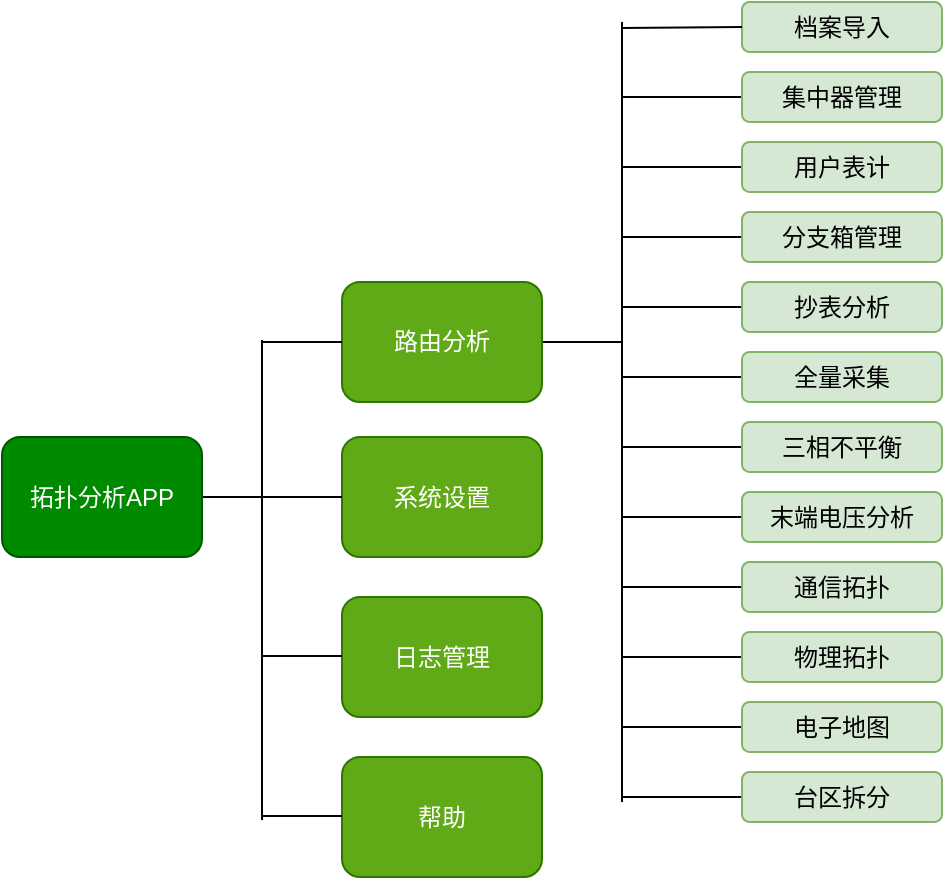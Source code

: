 <mxfile version="10.6.0" type="github"><diagram id="45Cituhtldm3CaOI-z2x" name="ttra功能结构图"><mxGraphModel dx="1010" dy="510" grid="1" gridSize="10" guides="1" tooltips="1" connect="1" arrows="1" fold="1" page="1" pageScale="1" pageWidth="827" pageHeight="1169" math="0" shadow="0"><root><mxCell id="0"/><mxCell id="1" parent="0"/><mxCell id="T8mVvErXocQnzBwmfVrc-8" style="edgeStyle=orthogonalEdgeStyle;rounded=0;orthogonalLoop=1;jettySize=auto;html=1;strokeColor=#000000;endArrow=none;endFill=0;" parent="1" source="T8mVvErXocQnzBwmfVrc-1" edge="1"><mxGeometry relative="1" as="geometry"><mxPoint x="300" y="327.5" as="targetPoint"/></mxGeometry></mxCell><mxCell id="T8mVvErXocQnzBwmfVrc-1" value="拓扑分析APP" style="rounded=1;whiteSpace=wrap;html=1;fillColor=#008a00;strokeColor=#005700;fontColor=#ffffff;" parent="1" vertex="1"><mxGeometry x="140" y="297.5" width="100" height="60" as="geometry"/></mxCell><mxCell id="T8mVvErXocQnzBwmfVrc-43" style="edgeStyle=orthogonalEdgeStyle;rounded=0;orthogonalLoop=1;jettySize=auto;html=1;endArrow=none;endFill=0;strokeColor=#000000;" parent="1" source="T8mVvErXocQnzBwmfVrc-2" edge="1"><mxGeometry relative="1" as="geometry"><mxPoint x="450" y="250" as="targetPoint"/></mxGeometry></mxCell><mxCell id="T8mVvErXocQnzBwmfVrc-2" value="路由分析" style="rounded=1;whiteSpace=wrap;html=1;fillColor=#60a917;strokeColor=#2D7600;fontColor=#ffffff;" parent="1" vertex="1"><mxGeometry x="310" y="220" width="100" height="60" as="geometry"/></mxCell><mxCell id="T8mVvErXocQnzBwmfVrc-3" value="日志管理" style="rounded=1;whiteSpace=wrap;html=1;fillColor=#60a917;strokeColor=#2D7600;fontColor=#ffffff;" parent="1" vertex="1"><mxGeometry x="310" y="377.5" width="100" height="60" as="geometry"/></mxCell><mxCell id="T8mVvErXocQnzBwmfVrc-4" value="系统设置" style="rounded=1;whiteSpace=wrap;html=1;fillColor=#60a917;strokeColor=#2D7600;fontColor=#ffffff;" parent="1" vertex="1"><mxGeometry x="310" y="297.5" width="100" height="60" as="geometry"/></mxCell><mxCell id="T8mVvErXocQnzBwmfVrc-5" value="帮助" style="rounded=1;whiteSpace=wrap;html=1;fillColor=#60a917;strokeColor=#2D7600;fontColor=#ffffff;" parent="1" vertex="1"><mxGeometry x="310" y="457.5" width="100" height="60" as="geometry"/></mxCell><mxCell id="T8mVvErXocQnzBwmfVrc-9" value="" style="endArrow=none;html=1;strokeColor=#000000;" parent="1" edge="1"><mxGeometry width="50" height="50" relative="1" as="geometry"><mxPoint x="270" y="489" as="sourcePoint"/><mxPoint x="270" y="249" as="targetPoint"/></mxGeometry></mxCell><mxCell id="T8mVvErXocQnzBwmfVrc-10" value="" style="endArrow=none;html=1;strokeColor=#000000;entryX=0;entryY=0.5;entryDx=0;entryDy=0;" parent="1" target="T8mVvErXocQnzBwmfVrc-2" edge="1"><mxGeometry width="50" height="50" relative="1" as="geometry"><mxPoint x="270" y="250" as="sourcePoint"/><mxPoint x="330" y="180" as="targetPoint"/><Array as="points"><mxPoint x="290" y="250"/></Array></mxGeometry></mxCell><mxCell id="T8mVvErXocQnzBwmfVrc-12" value="" style="endArrow=none;html=1;strokeColor=#000000;entryX=0;entryY=0.5;entryDx=0;entryDy=0;" parent="1" target="T8mVvErXocQnzBwmfVrc-4" edge="1"><mxGeometry width="50" height="50" relative="1" as="geometry"><mxPoint x="270" y="327.5" as="sourcePoint"/><mxPoint x="320" y="247.5" as="targetPoint"/><Array as="points"><mxPoint x="290" y="327.5"/></Array></mxGeometry></mxCell><mxCell id="T8mVvErXocQnzBwmfVrc-13" value="" style="endArrow=none;html=1;strokeColor=#000000;entryX=0;entryY=0.5;entryDx=0;entryDy=0;" parent="1" edge="1"><mxGeometry width="50" height="50" relative="1" as="geometry"><mxPoint x="270" y="407" as="sourcePoint"/><mxPoint x="310" y="407" as="targetPoint"/><Array as="points"><mxPoint x="290" y="407"/></Array></mxGeometry></mxCell><mxCell id="T8mVvErXocQnzBwmfVrc-15" value="" style="endArrow=none;html=1;strokeColor=#000000;entryX=0;entryY=0.5;entryDx=0;entryDy=0;" parent="1" edge="1"><mxGeometry width="50" height="50" relative="1" as="geometry"><mxPoint x="270" y="487" as="sourcePoint"/><mxPoint x="310" y="487" as="targetPoint"/><Array as="points"><mxPoint x="290" y="487"/></Array></mxGeometry></mxCell><mxCell id="T8mVvErXocQnzBwmfVrc-16" value="档案导入" style="rounded=1;whiteSpace=wrap;html=1;fillColor=#d5e8d4;strokeColor=#82b366;" parent="1" vertex="1"><mxGeometry x="510" y="80" width="100" height="25" as="geometry"/></mxCell><mxCell id="T8mVvErXocQnzBwmfVrc-44" style="edgeStyle=orthogonalEdgeStyle;rounded=0;orthogonalLoop=1;jettySize=auto;html=1;endArrow=none;endFill=0;strokeColor=#000000;" parent="1" source="T8mVvErXocQnzBwmfVrc-18" edge="1"><mxGeometry relative="1" as="geometry"><mxPoint x="450" y="127.5" as="targetPoint"/></mxGeometry></mxCell><mxCell id="T8mVvErXocQnzBwmfVrc-18" value="集中器管理" style="rounded=1;whiteSpace=wrap;html=1;fillColor=#d5e8d4;strokeColor=#82b366;" parent="1" vertex="1"><mxGeometry x="510" y="115" width="100" height="25" as="geometry"/></mxCell><mxCell id="T8mVvErXocQnzBwmfVrc-20" value="" style="endArrow=none;html=1;strokeColor=#000000;" parent="1" edge="1"><mxGeometry width="50" height="50" relative="1" as="geometry"><mxPoint x="450" y="480" as="sourcePoint"/><mxPoint x="450" y="90" as="targetPoint"/></mxGeometry></mxCell><mxCell id="T8mVvErXocQnzBwmfVrc-45" style="edgeStyle=orthogonalEdgeStyle;rounded=0;orthogonalLoop=1;jettySize=auto;html=1;endArrow=none;endFill=0;strokeColor=#000000;" parent="1" source="T8mVvErXocQnzBwmfVrc-25" edge="1"><mxGeometry relative="1" as="geometry"><mxPoint x="450" y="162.5" as="targetPoint"/></mxGeometry></mxCell><mxCell id="T8mVvErXocQnzBwmfVrc-25" value="用户表计" style="rounded=1;whiteSpace=wrap;html=1;fillColor=#d5e8d4;strokeColor=#82b366;" parent="1" vertex="1"><mxGeometry x="510" y="150" width="100" height="25" as="geometry"/></mxCell><mxCell id="T8mVvErXocQnzBwmfVrc-46" style="edgeStyle=orthogonalEdgeStyle;rounded=0;orthogonalLoop=1;jettySize=auto;html=1;endArrow=none;endFill=0;strokeColor=#000000;" parent="1" source="T8mVvErXocQnzBwmfVrc-26" edge="1"><mxGeometry relative="1" as="geometry"><mxPoint x="450" y="197.5" as="targetPoint"/></mxGeometry></mxCell><mxCell id="T8mVvErXocQnzBwmfVrc-26" value="分支箱管理" style="rounded=1;whiteSpace=wrap;html=1;fillColor=#d5e8d4;strokeColor=#82b366;" parent="1" vertex="1"><mxGeometry x="510" y="185" width="100" height="25" as="geometry"/></mxCell><mxCell id="T8mVvErXocQnzBwmfVrc-49" style="edgeStyle=orthogonalEdgeStyle;rounded=0;orthogonalLoop=1;jettySize=auto;html=1;endArrow=none;endFill=0;strokeColor=#000000;" parent="1" source="T8mVvErXocQnzBwmfVrc-27" edge="1"><mxGeometry relative="1" as="geometry"><mxPoint x="450" y="232.5" as="targetPoint"/></mxGeometry></mxCell><mxCell id="T8mVvErXocQnzBwmfVrc-27" value="抄表分析" style="rounded=1;whiteSpace=wrap;html=1;fillColor=#d5e8d4;strokeColor=#82b366;" parent="1" vertex="1"><mxGeometry x="510" y="220" width="100" height="25" as="geometry"/></mxCell><mxCell id="T8mVvErXocQnzBwmfVrc-50" style="edgeStyle=orthogonalEdgeStyle;rounded=0;orthogonalLoop=1;jettySize=auto;html=1;endArrow=none;endFill=0;strokeColor=#000000;" parent="1" source="T8mVvErXocQnzBwmfVrc-28" edge="1"><mxGeometry relative="1" as="geometry"><mxPoint x="450" y="267.5" as="targetPoint"/></mxGeometry></mxCell><mxCell id="T8mVvErXocQnzBwmfVrc-28" value="全量采集" style="rounded=1;whiteSpace=wrap;html=1;fillColor=#d5e8d4;strokeColor=#82b366;" parent="1" vertex="1"><mxGeometry x="510" y="255" width="100" height="25" as="geometry"/></mxCell><mxCell id="T8mVvErXocQnzBwmfVrc-51" style="edgeStyle=orthogonalEdgeStyle;rounded=0;orthogonalLoop=1;jettySize=auto;html=1;endArrow=none;endFill=0;strokeColor=#000000;" parent="1" source="T8mVvErXocQnzBwmfVrc-29" edge="1"><mxGeometry relative="1" as="geometry"><mxPoint x="450" y="302.5" as="targetPoint"/></mxGeometry></mxCell><mxCell id="T8mVvErXocQnzBwmfVrc-29" value="三相不平衡" style="rounded=1;whiteSpace=wrap;html=1;fillColor=#d5e8d4;strokeColor=#82b366;" parent="1" vertex="1"><mxGeometry x="510" y="290" width="100" height="25" as="geometry"/></mxCell><mxCell id="T8mVvErXocQnzBwmfVrc-52" style="edgeStyle=orthogonalEdgeStyle;rounded=0;orthogonalLoop=1;jettySize=auto;html=1;endArrow=none;endFill=0;strokeColor=#000000;" parent="1" source="T8mVvErXocQnzBwmfVrc-30" edge="1"><mxGeometry relative="1" as="geometry"><mxPoint x="450" y="337.5" as="targetPoint"/></mxGeometry></mxCell><mxCell id="T8mVvErXocQnzBwmfVrc-30" value="末端电压分析" style="rounded=1;whiteSpace=wrap;html=1;fillColor=#d5e8d4;strokeColor=#82b366;" parent="1" vertex="1"><mxGeometry x="510" y="325" width="100" height="25" as="geometry"/></mxCell><mxCell id="T8mVvErXocQnzBwmfVrc-53" style="edgeStyle=orthogonalEdgeStyle;rounded=0;orthogonalLoop=1;jettySize=auto;html=1;endArrow=none;endFill=0;strokeColor=#000000;" parent="1" source="T8mVvErXocQnzBwmfVrc-31" edge="1"><mxGeometry relative="1" as="geometry"><mxPoint x="450" y="372.5" as="targetPoint"/></mxGeometry></mxCell><mxCell id="T8mVvErXocQnzBwmfVrc-31" value="通信拓扑" style="rounded=1;whiteSpace=wrap;html=1;fillColor=#d5e8d4;strokeColor=#82b366;" parent="1" vertex="1"><mxGeometry x="510" y="360" width="100" height="25" as="geometry"/></mxCell><mxCell id="T8mVvErXocQnzBwmfVrc-54" style="edgeStyle=orthogonalEdgeStyle;rounded=0;orthogonalLoop=1;jettySize=auto;html=1;endArrow=none;endFill=0;strokeColor=#000000;" parent="1" source="T8mVvErXocQnzBwmfVrc-32" edge="1"><mxGeometry relative="1" as="geometry"><mxPoint x="450" y="407.5" as="targetPoint"/></mxGeometry></mxCell><mxCell id="T8mVvErXocQnzBwmfVrc-32" value="物理拓扑" style="rounded=1;whiteSpace=wrap;html=1;fillColor=#d5e8d4;strokeColor=#82b366;" parent="1" vertex="1"><mxGeometry x="510" y="395" width="100" height="25" as="geometry"/></mxCell><mxCell id="T8mVvErXocQnzBwmfVrc-55" style="edgeStyle=orthogonalEdgeStyle;rounded=0;orthogonalLoop=1;jettySize=auto;html=1;endArrow=none;endFill=0;strokeColor=#000000;" parent="1" source="T8mVvErXocQnzBwmfVrc-33" edge="1"><mxGeometry relative="1" as="geometry"><mxPoint x="450" y="442.5" as="targetPoint"/></mxGeometry></mxCell><mxCell id="T8mVvErXocQnzBwmfVrc-33" value="电子地图" style="rounded=1;whiteSpace=wrap;html=1;fillColor=#d5e8d4;strokeColor=#82b366;" parent="1" vertex="1"><mxGeometry x="510" y="430" width="100" height="25" as="geometry"/></mxCell><mxCell id="T8mVvErXocQnzBwmfVrc-42" value="" style="endArrow=none;html=1;strokeColor=#000000;entryX=0;entryY=0.5;entryDx=0;entryDy=0;" parent="1" target="T8mVvErXocQnzBwmfVrc-16" edge="1"><mxGeometry width="50" height="50" relative="1" as="geometry"><mxPoint x="450" y="93" as="sourcePoint"/><mxPoint x="500" y="100" as="targetPoint"/></mxGeometry></mxCell><mxCell id="T8mVvErXocQnzBwmfVrc-56" style="edgeStyle=orthogonalEdgeStyle;rounded=0;orthogonalLoop=1;jettySize=auto;html=1;endArrow=none;endFill=0;strokeColor=#000000;" parent="1" source="T8mVvErXocQnzBwmfVrc-57" edge="1"><mxGeometry relative="1" as="geometry"><mxPoint x="450" y="477.5" as="targetPoint"/></mxGeometry></mxCell><mxCell id="T8mVvErXocQnzBwmfVrc-57" value="台区拆分" style="rounded=1;whiteSpace=wrap;html=1;fillColor=#d5e8d4;strokeColor=#82b366;" parent="1" vertex="1"><mxGeometry x="510" y="465" width="100" height="25" as="geometry"/></mxCell></root></mxGraphModel></diagram></mxfile>